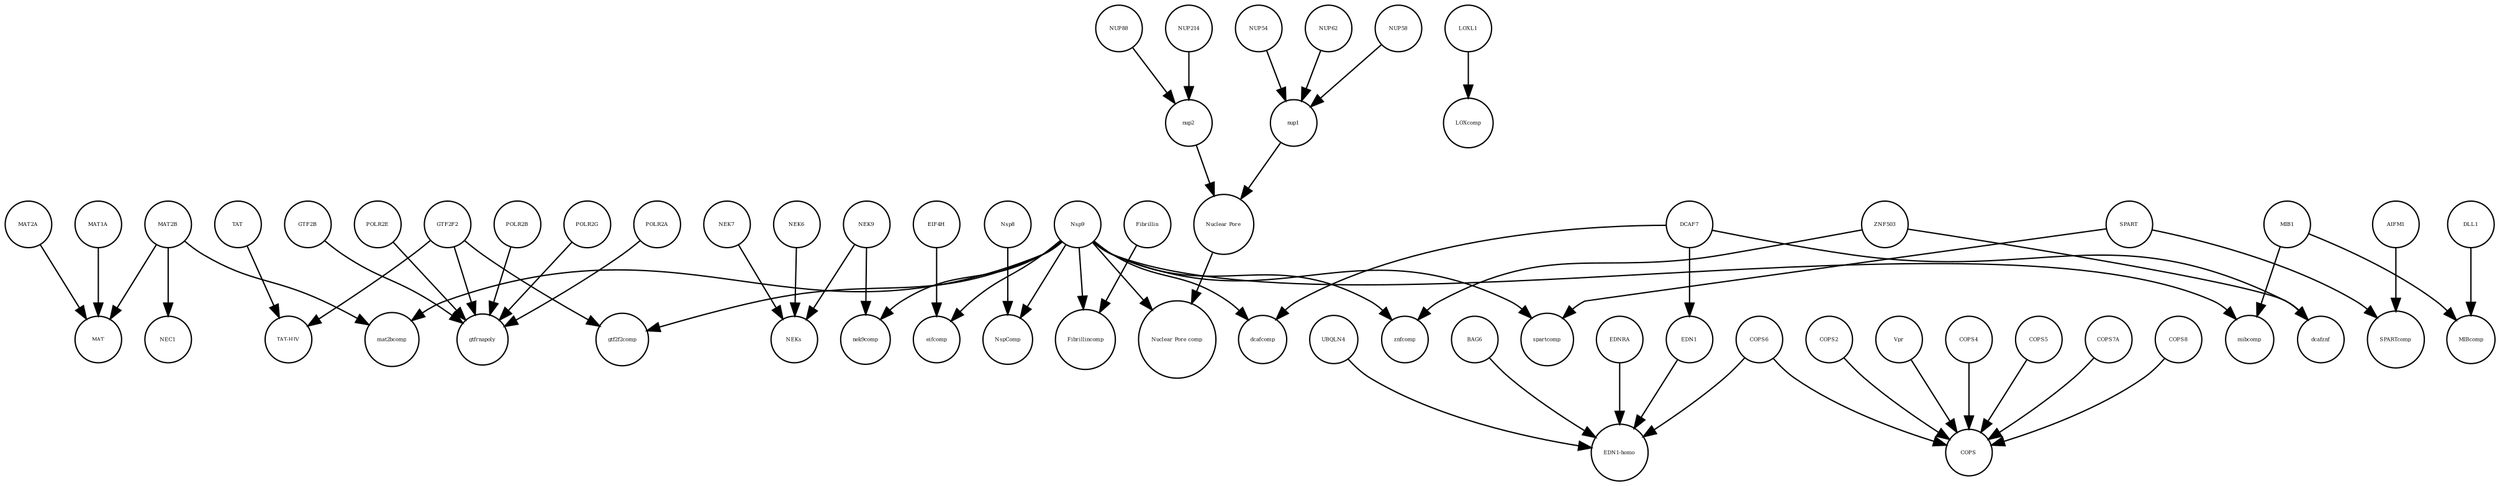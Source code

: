 strict digraph  {
EIF4H [annotation="urn_miriam_uniprot_Q15056|urn_miriam_pubmed_10585411|urn_miriam_pubmed_11418588", bipartite=0, cls=macromolecule, fontsize=4, label=EIF4H, shape=circle];
"EDN1-homo" [annotation="", bipartite=0, cls=complex, fontsize=4, label="EDN1-homo", shape=circle];
"TAT-HIV" [annotation="", bipartite=0, cls=complex, fontsize=4, label="TAT-HIV", shape=circle];
NEK9 [annotation=urn_miriam_uniprot_Q8TD19, bipartite=0, cls=macromolecule, fontsize=4, label=NEK9, shape=circle];
MAT [annotation="", bipartite=0, cls=complex, fontsize=4, label=MAT, shape=circle];
mat2bcomp [annotation="", bipartite=0, cls=complex, fontsize=4, label=mat2bcomp, shape=circle];
MAT2A [annotation="", bipartite=0, cls=macromolecule, fontsize=4, label=MAT2A, shape=circle];
DCAF7 [annotation="urn_miriam_uniprot_P61962|urn_miriam_pubmed_16887337|urn_miriam_pubmed_16949367", bipartite=0, cls=macromolecule, fontsize=4, label=DCAF7, shape=circle];
DLL1 [annotation="", bipartite=0, cls=macromolecule, fontsize=4, label=DLL1, shape=circle];
NUP88 [annotation="urn_miriam_uniprot_Q99567|urn_miriam_pubmed_30543681", bipartite=0, cls=macromolecule, fontsize=4, label=NUP88, shape=circle];
SPART [annotation=urn_miriam_uniprot_Q8N0X7, bipartite=0, cls=macromolecule, fontsize=4, label=SPART, shape=circle];
COPS2 [annotation="", bipartite=0, cls=macromolecule, fontsize=4, label=COPS2, shape=circle];
UBQLN4 [annotation="", bipartite=0, cls=macromolecule, fontsize=4, label=UBQLN4, shape=circle];
Nsp9 [annotation="urn_miriam_uniprot_P0DTD1|urn_miriam_ncbiprotein_YP_009725305", bipartite=0, cls=macromolecule, fontsize=4, label=Nsp9, shape=circle];
Vpr [annotation="", bipartite=0, cls=macromolecule, fontsize=4, label=Vpr, shape=circle];
NEC1 [annotation="", bipartite=0, cls=complex, fontsize=4, label=NEC1, shape=circle];
NUP62 [annotation=urn_miriam_uniprot_P37198, bipartite=0, cls=macromolecule, fontsize=4, label=NUP62, shape=circle];
gtf2f2comp [annotation="", bipartite=0, cls=complex, fontsize=4, label=gtf2f2comp, shape=circle];
GTF2F2 [annotation="urn_miriam_uniprot_P13984|urn_miriam_pubmed_10428810", bipartite=0, cls=macromolecule, fontsize=4, label=GTF2F2, shape=circle];
NUP58 [annotation=urn_miriam_uniprot_Q9BVL2, bipartite=0, cls=macromolecule, fontsize=4, label=NUP58, shape=circle];
NspComp [annotation="", bipartite=0, cls=complex, fontsize=4, label=NspComp, shape=circle];
nek9comp [annotation="", bipartite=0, cls=complex, fontsize=4, label=nek9comp, shape=circle];
eifcomp [annotation="", bipartite=0, cls=complex, fontsize=4, label=eifcomp, shape=circle];
NEKs [annotation="", bipartite=0, cls=complex, fontsize=4, label=NEKs, shape=circle];
BAG6 [annotation="", bipartite=0, cls=macromolecule, fontsize=4, label=BAG6, shape=circle];
NUP54 [annotation=urn_miriam_uniprot_Q7Z3B4, bipartite=0, cls=macromolecule, fontsize=4, label=NUP54, shape=circle];
gtfrnapoly [annotation="", bipartite=0, cls=complex, fontsize=4, label=gtfrnapoly, shape=circle];
COPS4 [annotation="", bipartite=0, cls=macromolecule, fontsize=4, label=COPS4, shape=circle];
COPS5 [annotation="", bipartite=0, cls=macromolecule, fontsize=4, label=COPS5, shape=circle];
COPS6 [annotation="", bipartite=0, cls=macromolecule, fontsize=4, label=COPS6, shape=circle];
AIFM1 [annotation="", bipartite=0, cls=macromolecule, fontsize=4, label=AIFM1, shape=circle];
Fibrillincomp [annotation="", bipartite=0, cls=complex, fontsize=4, label=Fibrillincomp, shape=circle];
ZNF503 [annotation=urn_miriam_uniprot_Q96F45, bipartite=0, cls=macromolecule, fontsize=4, label=ZNF503, shape=circle];
LOXcomp [annotation="", bipartite=0, cls=complex, fontsize=4, label=LOXcomp, shape=circle];
EDN1 [annotation=urn_miriam_uniprot_P05305, bipartite=0, cls=macromolecule, fontsize=4, label=EDN1, shape=circle];
dcafcomp [annotation="", bipartite=0, cls=complex, fontsize=4, label=dcafcomp, shape=circle];
GTF2B [annotation="", bipartite=0, cls=macromolecule, fontsize=4, label=GTF2B, shape=circle];
COPS7A [annotation="", bipartite=0, cls=macromolecule, fontsize=4, label=COPS7A, shape=circle];
"Nuclear Pore" [annotation="", bipartite=0, cls=complex, fontsize=4, label="Nuclear Pore", shape=circle];
spartcomp [annotation="", bipartite=0, cls=complex, fontsize=4, label=spartcomp, shape=circle];
NEK7 [annotation="", bipartite=0, cls=macromolecule, fontsize=4, label=NEK7, shape=circle];
nup2 [annotation="", bipartite=0, cls=complex, fontsize=4, label=nup2, shape=circle];
MAT2B [annotation="urn_miriam_uniprot_Q9NZL9|urn_miriam_pubmed_10644686|urn_miriam_pubmed_23189196|urn_miriam_pubmed_25075345|urn_miriam_pubmed_23425511", bipartite=0, cls=macromolecule, fontsize=4, label=MAT2B, shape=circle];
mibcomp [annotation="", bipartite=0, cls=complex, fontsize=4, label=mibcomp, shape=circle];
dcafznf [annotation="", bipartite=0, cls=complex, fontsize=4, label=dcafznf, shape=circle];
LOXL1 [annotation="", bipartite=0, cls=macromolecule, fontsize=4, label=LOXL1, shape=circle];
POLR2E [annotation="", bipartite=0, cls=macromolecule, fontsize=4, label=POLR2E, shape=circle];
NEK6 [annotation="", bipartite=0, cls=macromolecule, fontsize=4, label=NEK6, shape=circle];
SPARTcomp [annotation="", bipartite=0, cls=complex, fontsize=4, label=SPARTcomp, shape=circle];
COPS8 [annotation="", bipartite=0, cls=macromolecule, fontsize=4, label=COPS8, shape=circle];
MAT1A [annotation="", bipartite=0, cls=macromolecule, fontsize=4, label=MAT1A, shape=circle];
znfcomp [annotation="", bipartite=0, cls=complex, fontsize=4, label=znfcomp, shape=circle];
Fibrillin [annotation="", bipartite=0, cls=complex, fontsize=4, label=Fibrillin, shape=circle];
MIB1 [annotation="urn_miriam_uniprot_Q86YT6|urn_miriam_pubmed_24185901", bipartite=0, cls=macromolecule, fontsize=4, label=MIB1, shape=circle];
MIBcomp [annotation="", bipartite=0, cls=complex, fontsize=4, label=MIBcomp, shape=circle];
COPS [annotation="", bipartite=0, cls=complex, fontsize=4, label=COPS, shape=circle];
POLR2B [annotation="", bipartite=0, cls=macromolecule, fontsize=4, label=POLR2B, shape=circle];
TAT [annotation="", bipartite=0, cls=macromolecule, fontsize=4, label=TAT, shape=circle];
EDNRA [annotation="", bipartite=0, cls=macromolecule, fontsize=4, label=EDNRA, shape=circle];
nup1 [annotation="", bipartite=0, cls=complex, fontsize=4, label=nup1, shape=circle];
NUP214 [annotation=urn_miriam_uniprot_P35658, bipartite=0, cls=macromolecule, fontsize=4, label=NUP214, shape=circle];
Nsp8 [annotation="urn_miriam_uniprot_P0DTD1|urn_miriam_ncbiprotein_YP_009725304", bipartite=0, cls=macromolecule, fontsize=4, label=Nsp8, shape=circle];
POLR2G [annotation="", bipartite=0, cls=macromolecule, fontsize=4, label=POLR2G, shape=circle];
POLR2A [annotation=urn_miriam_uniprot_P30876, bipartite=0, cls=macromolecule, fontsize=4, label=POLR2A, shape=circle];
"Nuclear Pore comp" [annotation="", bipartite=0, cls=complex, fontsize=4, label="Nuclear Pore comp", shape=circle];
EIF4H -> eifcomp  [annotation="", interaction_type=production];
NEK9 -> NEKs  [annotation="", interaction_type=production];
NEK9 -> nek9comp  [annotation="", interaction_type=production];
MAT2A -> MAT  [annotation="", interaction_type=production];
DCAF7 -> EDN1  [annotation=urn_miriam_pubmed_27880803, interaction_type=catalysis];
DCAF7 -> dcafcomp  [annotation="", interaction_type=production];
DCAF7 -> dcafznf  [annotation="", interaction_type=production];
DLL1 -> MIBcomp  [annotation="", interaction_type=production];
NUP88 -> nup2  [annotation="", interaction_type=production];
SPART -> SPARTcomp  [annotation="", interaction_type=production];
SPART -> spartcomp  [annotation="", interaction_type=production];
COPS2 -> COPS  [annotation="", interaction_type=production];
UBQLN4 -> "EDN1-homo"  [annotation="", interaction_type=production];
Nsp9 -> dcafcomp  [annotation="", interaction_type=production];
Nsp9 -> "Nuclear Pore comp"  [annotation="", interaction_type=production];
Nsp9 -> spartcomp  [annotation="", interaction_type=production];
Nsp9 -> gtf2f2comp  [annotation="", interaction_type=production];
Nsp9 -> nek9comp  [annotation="", interaction_type=production];
Nsp9 -> znfcomp  [annotation="", interaction_type=production];
Nsp9 -> mibcomp  [annotation="", interaction_type=production];
Nsp9 -> NspComp  [annotation="", interaction_type=production];
Nsp9 -> Fibrillincomp  [annotation="", interaction_type=production];
Nsp9 -> eifcomp  [annotation="", interaction_type=production];
Nsp9 -> mat2bcomp  [annotation="", interaction_type=production];
Vpr -> COPS  [annotation="", interaction_type=production];
NUP62 -> nup1  [annotation="", interaction_type=production];
GTF2F2 -> gtfrnapoly  [annotation="", interaction_type=production];
GTF2F2 -> "TAT-HIV"  [annotation="", interaction_type=production];
GTF2F2 -> gtf2f2comp  [annotation="", interaction_type=production];
NUP58 -> nup1  [annotation="", interaction_type=production];
BAG6 -> "EDN1-homo"  [annotation="", interaction_type=production];
NUP54 -> nup1  [annotation="", interaction_type=production];
COPS4 -> COPS  [annotation="", interaction_type=production];
COPS5 -> COPS  [annotation="", interaction_type=production];
COPS6 -> "EDN1-homo"  [annotation="", interaction_type=production];
COPS6 -> COPS  [annotation="", interaction_type=production];
AIFM1 -> SPARTcomp  [annotation="", interaction_type=production];
ZNF503 -> znfcomp  [annotation="", interaction_type=production];
ZNF503 -> dcafznf  [annotation="", interaction_type=production];
EDN1 -> "EDN1-homo"  [annotation="", interaction_type=production];
GTF2B -> gtfrnapoly  [annotation="", interaction_type=production];
COPS7A -> COPS  [annotation="", interaction_type=production];
"Nuclear Pore" -> "Nuclear Pore comp"  [annotation="", interaction_type=production];
NEK7 -> NEKs  [annotation="", interaction_type=production];
nup2 -> "Nuclear Pore"  [annotation="", interaction_type=production];
MAT2B -> NEC1  [annotation="", interaction_type=production];
MAT2B -> mat2bcomp  [annotation="", interaction_type=production];
MAT2B -> MAT  [annotation="", interaction_type=production];
LOXL1 -> LOXcomp  [annotation="", interaction_type=production];
POLR2E -> gtfrnapoly  [annotation="", interaction_type=production];
NEK6 -> NEKs  [annotation="", interaction_type=production];
COPS8 -> COPS  [annotation="", interaction_type=production];
MAT1A -> MAT  [annotation="", interaction_type=production];
Fibrillin -> Fibrillincomp  [annotation="", interaction_type=production];
MIB1 -> MIBcomp  [annotation="", interaction_type=production];
MIB1 -> mibcomp  [annotation="", interaction_type=production];
POLR2B -> gtfrnapoly  [annotation="", interaction_type=production];
TAT -> "TAT-HIV"  [annotation="", interaction_type=production];
EDNRA -> "EDN1-homo"  [annotation="", interaction_type=production];
nup1 -> "Nuclear Pore"  [annotation="", interaction_type=production];
NUP214 -> nup2  [annotation="", interaction_type=production];
Nsp8 -> NspComp  [annotation="", interaction_type=production];
POLR2G -> gtfrnapoly  [annotation="", interaction_type=production];
POLR2A -> gtfrnapoly  [annotation="", interaction_type=production];
}
